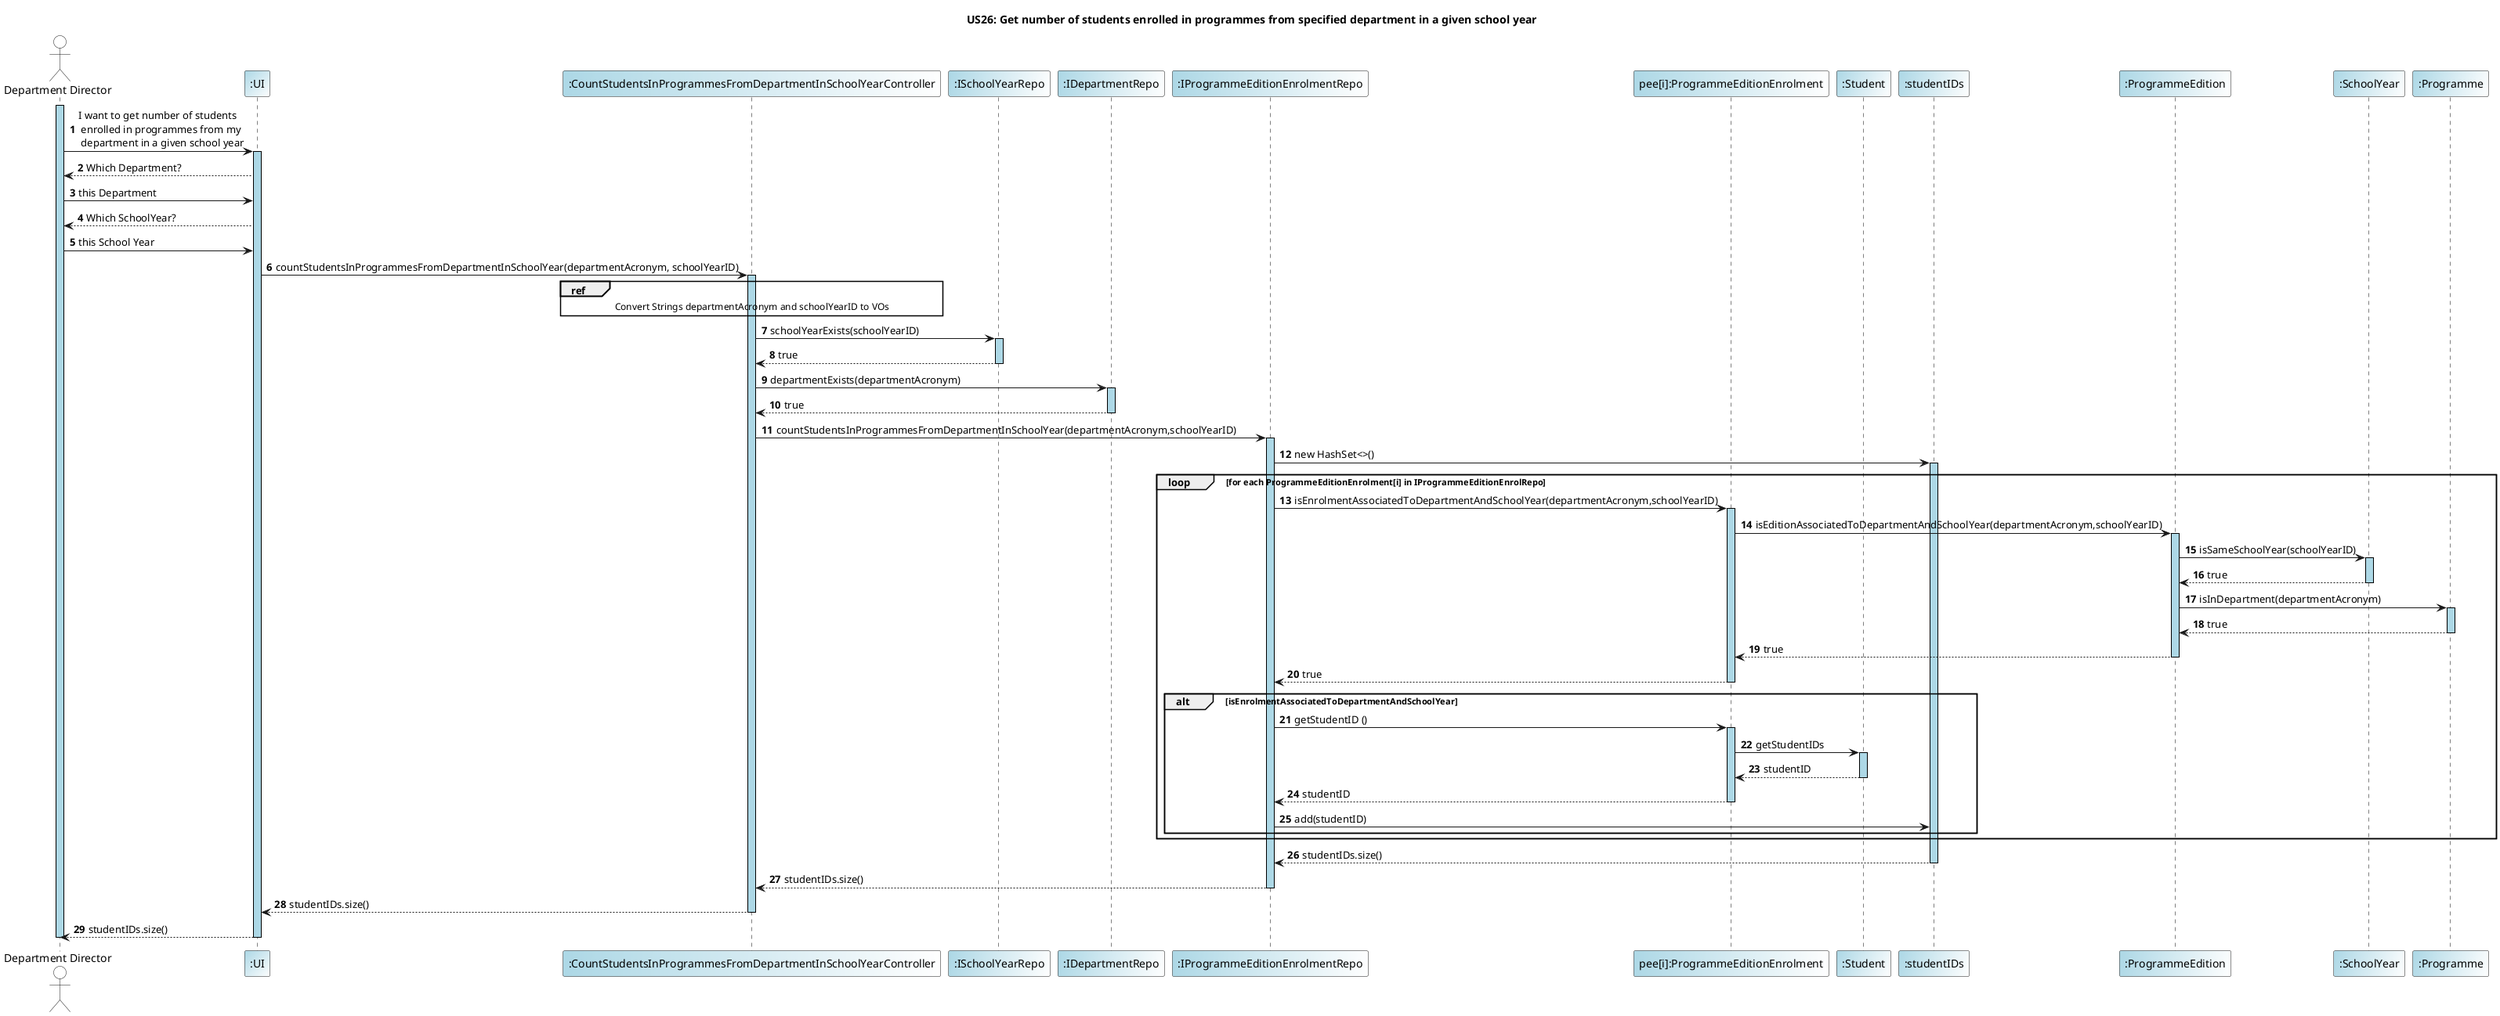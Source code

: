 @startuml

title US26: Get number of students enrolled in programmes from specified department in a given school year
autonumber
skinparam sequence {
   LifelineBorderColor Black
   LifelineBackgroundColor LightBlue
 }

actor "Department Director" as DepartmentDir #White
participant ":UI" as UI #LightBlue/White
participant ":CountStudentsInProgrammesFromDepartmentInSchoolYearController" as Controller #LightBlue/White
participant ":ISchoolYearRepo" as ISchoolYearRepo #LightBlue/White
participant ":IDepartmentRepo" as IDepartmentRepo #LightBlue/White
participant ":IProgrammeEditionEnrolmentRepo" as IProgrammeEditionEnrolRepo #LightBlue/White
participant "pee[i]:ProgrammeEditionEnrolment" as ProgrammeEditionEnrolment #LightBlue/White
participant ":Student" as Student #LightBlue/White
participant ":studentIDs" as StudentIDs #LightBlue/White
participant ":ProgrammeEdition" as ProgrammeEdition #LightBlue/White
participant ":SchoolYear" as SchoolYear #LightBlue/White
participant ":Programme" as Programme #LightBlue/White


activate DepartmentDir
DepartmentDir -> UI: I want to get number of students \n enrolled in programmes from my \n department in a given school year
activate UI
UI-->DepartmentDir: Which Department?
DepartmentDir ->UI: this Department
UI --> DepartmentDir: Which SchoolYear?
DepartmentDir ->UI: this School Year

UI-> Controller: countStudentsInProgrammesFromDepartmentInSchoolYear(departmentAcronym, schoolYearID)
activate Controller
ref over Controller
Convert Strings departmentAcronym and schoolYearID to VOs
end ref
Controller -> ISchoolYearRepo: schoolYearExists(schoolYearID)
activate ISchoolYearRepo
ISchoolYearRepo --> Controller: true
deactivate ISchoolYearRepo
Controller -> IDepartmentRepo: departmentExists(departmentAcronym)
activate IDepartmentRepo
IDepartmentRepo-->Controller: true
deactivate IDepartmentRepo
Controller -> IProgrammeEditionEnrolRepo: countStudentsInProgrammesFromDepartmentInSchoolYear(departmentAcronym,schoolYearID)
activate IProgrammeEditionEnrolRepo

IProgrammeEditionEnrolRepo -> StudentIDs: new HashSet<>()
activate StudentIDs
loop for each ProgrammeEditionEnrolment[i] in IProgrammeEditionEnrolRepo
IProgrammeEditionEnrolRepo ->ProgrammeEditionEnrolment :isEnrolmentAssociatedToDepartmentAndSchoolYear(departmentAcronym,schoolYearID)
activate ProgrammeEditionEnrolment
ProgrammeEditionEnrolment -> ProgrammeEdition: isEditionAssociatedToDepartmentAndSchoolYear(departmentAcronym,schoolYearID)
activate ProgrammeEdition
ProgrammeEdition->SchoolYear: isSameSchoolYear(schoolYearID)
activate SchoolYear
SchoolYear -->ProgrammeEdition: true
deactivate SchoolYear
ProgrammeEdition->Programme: isInDepartment(departmentAcronym)
activate Programme
Programme-->ProgrammeEdition:true
deactivate Programme
ProgrammeEdition-->ProgrammeEditionEnrolment: true
deactivate ProgrammeEdition
ProgrammeEditionEnrolment-->IProgrammeEditionEnrolRepo: true
deactivate ProgrammeEditionEnrolment
alt isEnrolmentAssociatedToDepartmentAndSchoolYear
IProgrammeEditionEnrolRepo -> ProgrammeEditionEnrolment: getStudentID ()
activate ProgrammeEditionEnrolment
ProgrammeEditionEnrolment -> Student:getStudentIDs
activate Student
Student -->ProgrammeEditionEnrolment: studentID
deactivate Student
ProgrammeEditionEnrolment --> IProgrammeEditionEnrolRepo:studentID
deactivate ProgrammeEditionEnrolment
IProgrammeEditionEnrolRepo -> StudentIDs: add(studentID)
end
end
StudentIDs --> IProgrammeEditionEnrolRepo: studentIDs.size()
deactivate StudentIDs
IProgrammeEditionEnrolRepo-->Controller: studentIDs.size()
deactivate IProgrammeEditionEnrolRepo
Controller --> UI:  studentIDs.size()
deactivate Controller
UI-->DepartmentDir: studentIDs.size()
deactivate DepartmentDir
deactivate UI


@enduml